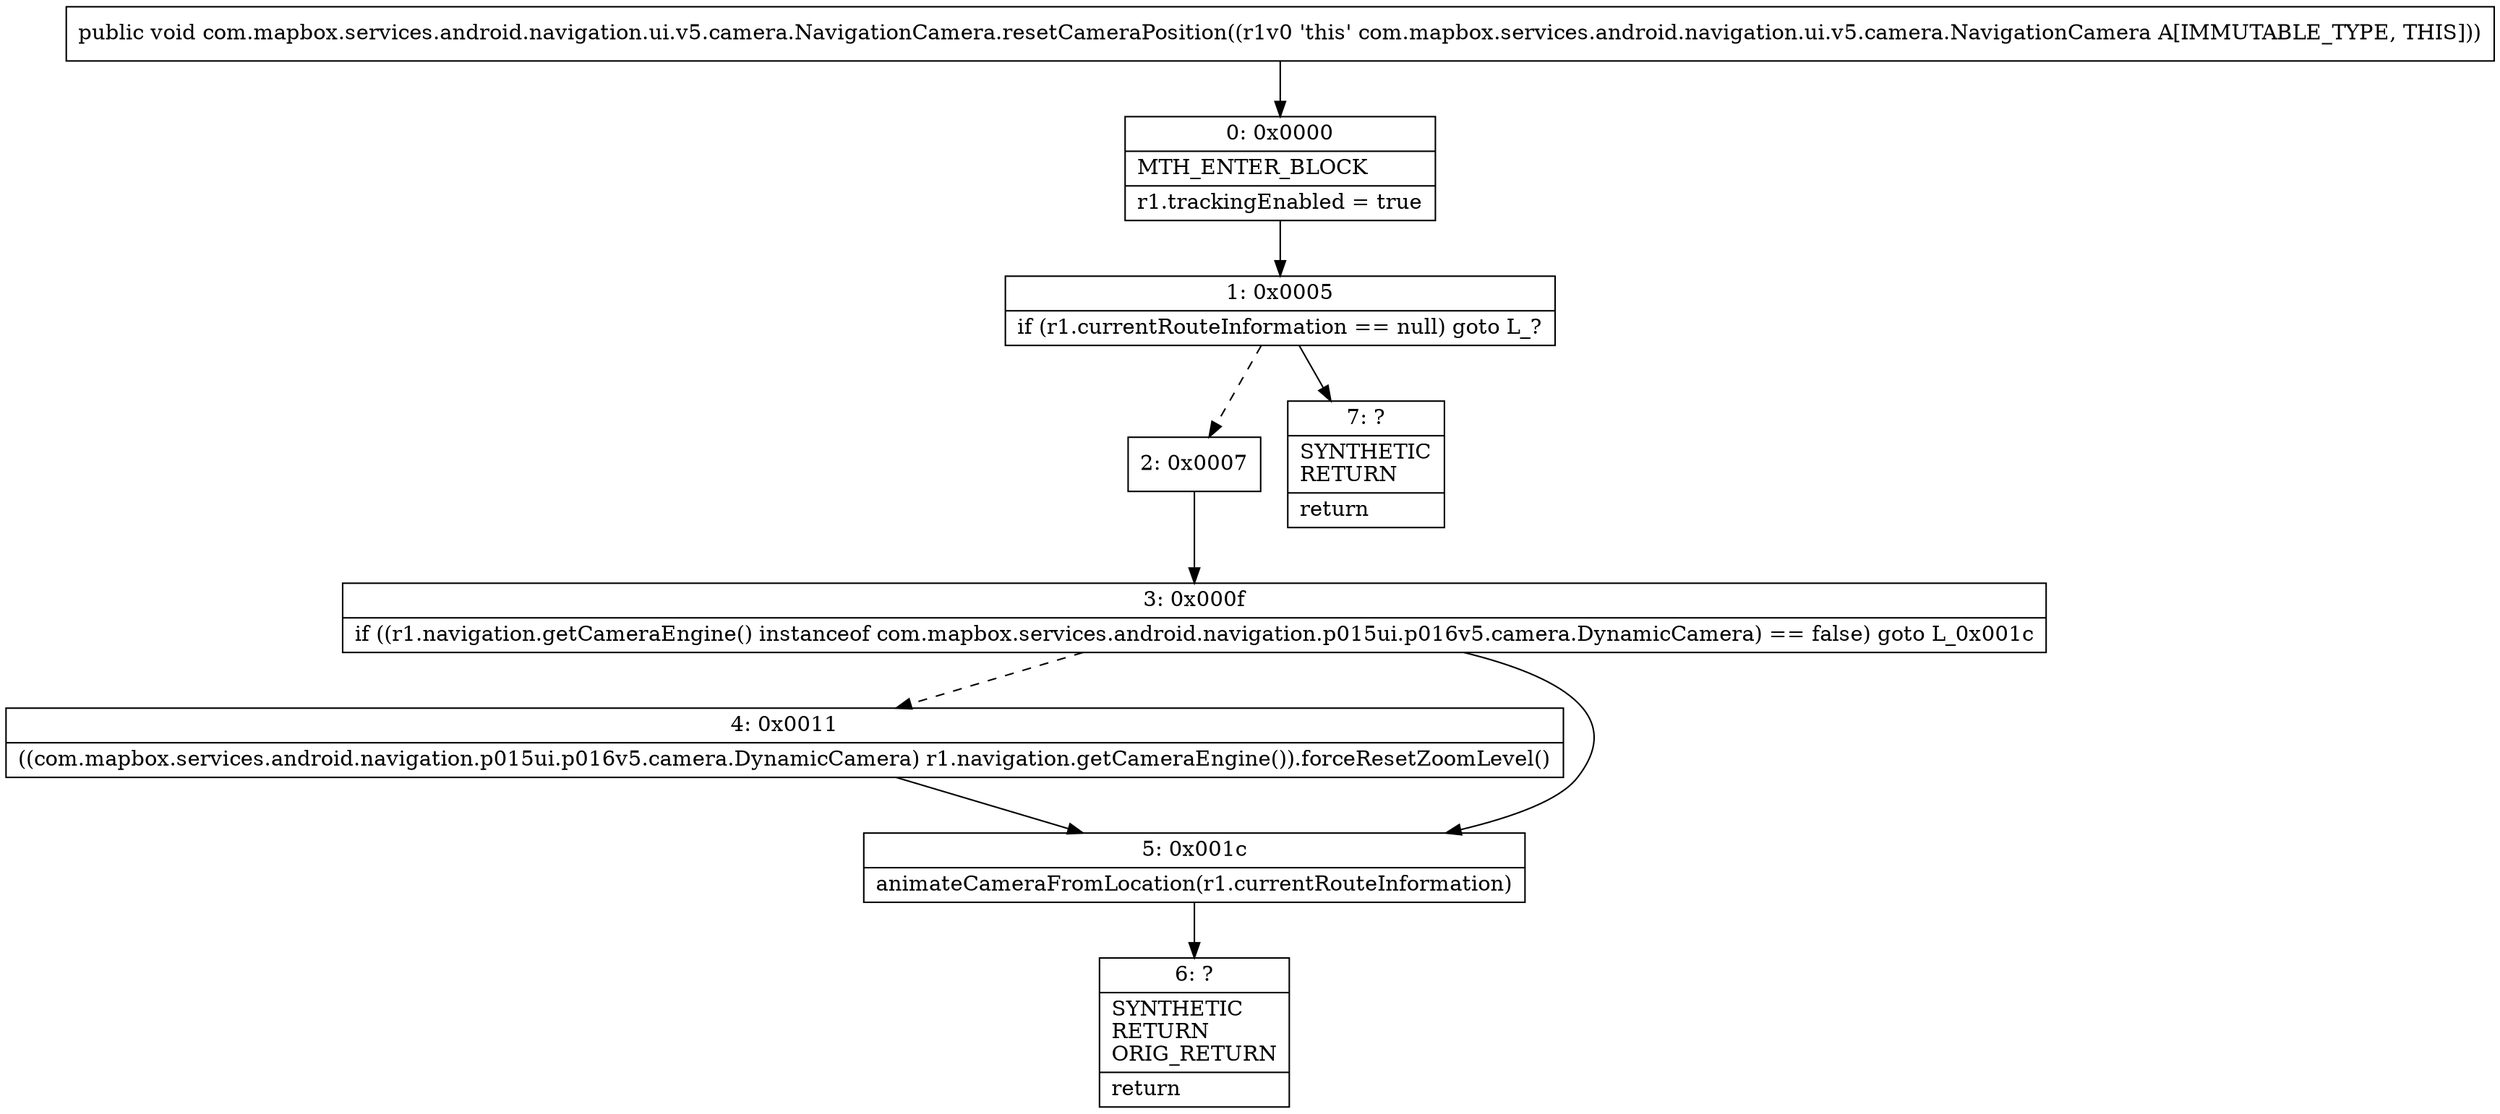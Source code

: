 digraph "CFG forcom.mapbox.services.android.navigation.ui.v5.camera.NavigationCamera.resetCameraPosition()V" {
Node_0 [shape=record,label="{0\:\ 0x0000|MTH_ENTER_BLOCK\l|r1.trackingEnabled = true\l}"];
Node_1 [shape=record,label="{1\:\ 0x0005|if (r1.currentRouteInformation == null) goto L_?\l}"];
Node_2 [shape=record,label="{2\:\ 0x0007}"];
Node_3 [shape=record,label="{3\:\ 0x000f|if ((r1.navigation.getCameraEngine() instanceof com.mapbox.services.android.navigation.p015ui.p016v5.camera.DynamicCamera) == false) goto L_0x001c\l}"];
Node_4 [shape=record,label="{4\:\ 0x0011|((com.mapbox.services.android.navigation.p015ui.p016v5.camera.DynamicCamera) r1.navigation.getCameraEngine()).forceResetZoomLevel()\l}"];
Node_5 [shape=record,label="{5\:\ 0x001c|animateCameraFromLocation(r1.currentRouteInformation)\l}"];
Node_6 [shape=record,label="{6\:\ ?|SYNTHETIC\lRETURN\lORIG_RETURN\l|return\l}"];
Node_7 [shape=record,label="{7\:\ ?|SYNTHETIC\lRETURN\l|return\l}"];
MethodNode[shape=record,label="{public void com.mapbox.services.android.navigation.ui.v5.camera.NavigationCamera.resetCameraPosition((r1v0 'this' com.mapbox.services.android.navigation.ui.v5.camera.NavigationCamera A[IMMUTABLE_TYPE, THIS])) }"];
MethodNode -> Node_0;
Node_0 -> Node_1;
Node_1 -> Node_2[style=dashed];
Node_1 -> Node_7;
Node_2 -> Node_3;
Node_3 -> Node_4[style=dashed];
Node_3 -> Node_5;
Node_4 -> Node_5;
Node_5 -> Node_6;
}

